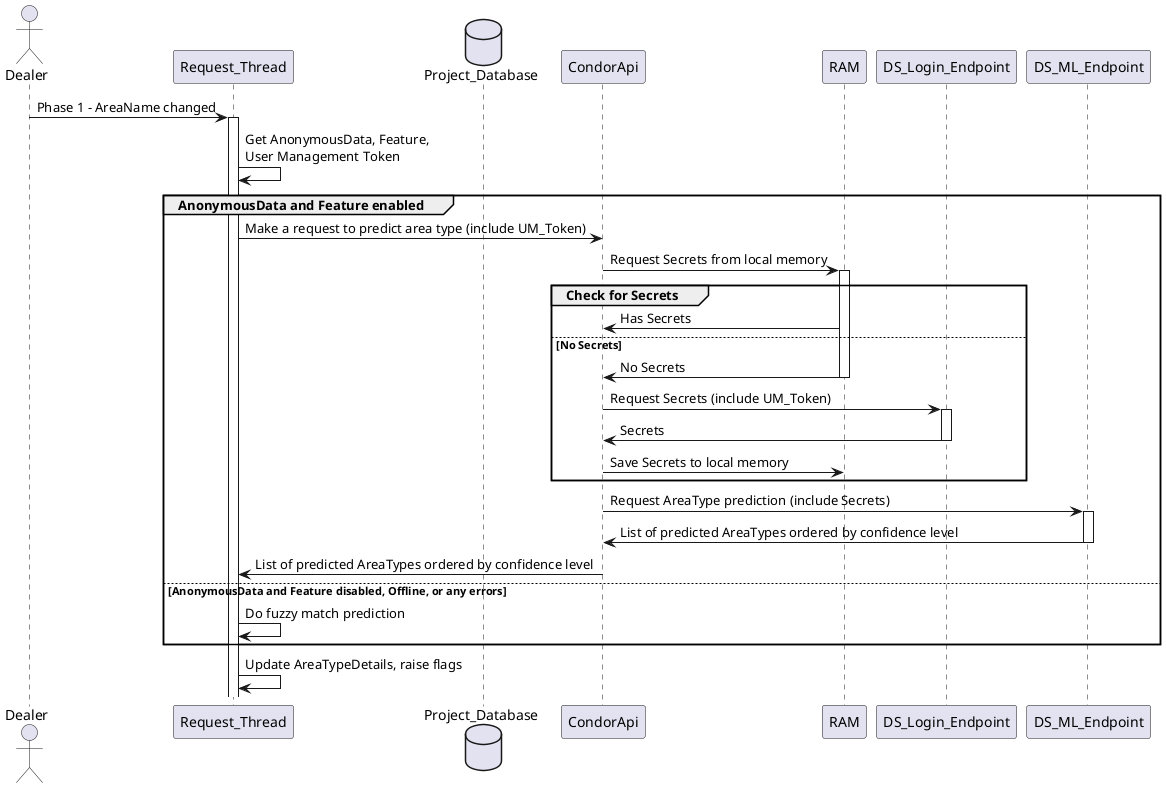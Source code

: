 @startuml area_type_request_sequence_1
actor       Dealer              as Dealer   order 10
participant Request_Thread      as Thread   order 20
database    Project_Database    as PrjDB    order 30
participant CondorApi           as CondorApi   order 35
participant RAM                 as Ram      order 40
participant DS_Login_Endpoint   as Login_DB    order 45
participant DS_ML_Endpoint      as ML_DB    order 50



Dealer -> Thread: Phase 1 - AreaName changed
activate Thread
Thread -> Thread: Get AnonymousData, Feature,\nUser Management Token
group AnonymousData and Feature enabled
    Thread -> CondorApi: Make a request to predict area type (include UM_Token)
	CondorApi -> Ram: Request Secrets from local memory
	activate Ram
	group Check for Secrets
		Ram -> CondorApi: Has Secrets
	else No Secrets
		Ram -> CondorApi: No Secrets
		deactivate Ram
		CondorApi -> Login_DB: Request Secrets (include UM_Token)
		activate Login_DB
		Login_DB -> CondorApi: Secrets
		deactivate Login_DB
		CondorApi -> Ram: Save Secrets to local memory
	end
	CondorApi -> ML_DB: Request AreaType prediction (include Secrets)
	activate ML_DB
	ML_DB -> CondorApi: List of predicted AreaTypes ordered by confidence level
	deactivate ML_DB
    CondorApi -> Thread: List of predicted AreaTypes ordered by confidence level
else AnonymousData and Feature disabled, Offline, or any errors
	Thread-> Thread: Do fuzzy match prediction
end
Thread -> Thread: Update AreaTypeDetails, raise flags


@enduml